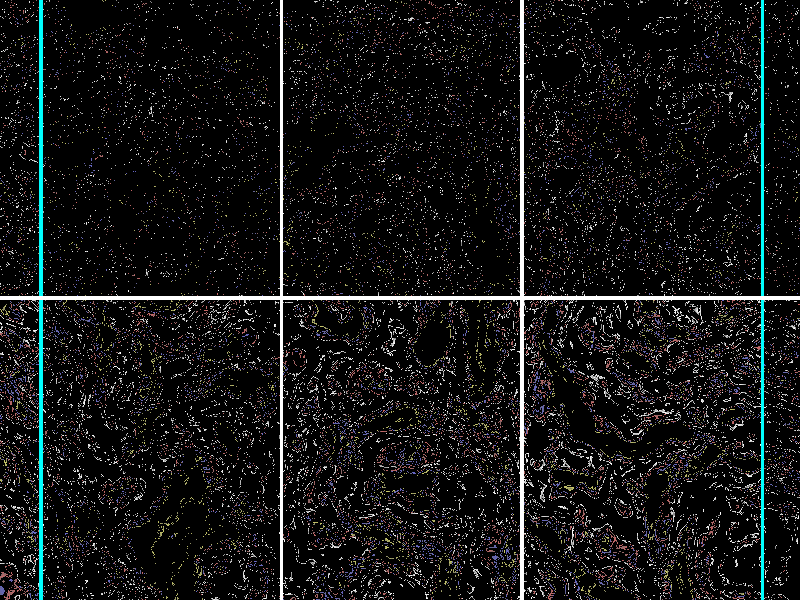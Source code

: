 // Persistence Of Vision raytracer version 3.5 sample file.

global_settings { assumed_gamma 2.2 }

#include "colors.inc"
#include "stars.inc"

camera {
    location <0, 0, -100>
    up y
    right x*1.33
    direction z
    angle 25
}

#declare Stripe=texture{pigment{White}finish{ambient 1 diffuse 0}}

#declare SF_123=
 texture
 {
   gradient x
   texture_map
   {
     [0/3+0.005 pigment{Cyan}finish{ambient 1 diffuse 0}]
     [0/3+0.005 Starfield1]
     [1/3       Starfield1]
     [1/3       Stripe]
     [1/3+0.005 Stripe]
     [1/3+0.005 Starfield2]
     [2/3       Starfield2]
     [2/3       Stripe]
     [2/3+0.005 Stripe]
     [2/3+0.005 Starfield3]
   }
 }

#declare SF_456=
 texture
 {
   gradient x
   texture_map
   {
     [0/3+0.005 pigment{Cyan}finish{ambient 1 diffuse 0}]
     [0/3+0.005 Starfield4]
     [1/3       Starfield4]
     [1/3       Stripe]
     [1/3+0.005 Stripe]
     [1/3+0.005 Starfield5]
     [2/3       Starfield5]
     [2/3       Stripe]
     [2/3+0.005 Stripe]
     [2/3+0.005 Starfield6]
   }
 }



plane {
 z,0
 hollow on
 texture
 {
   gradient y
   texture_map
   {
     [0/2+0.005 pigment{Cyan}finish{ambient 1 diffuse 0}]
     [0/2+0.005 SF_456]
     [1/2       SF_456]
     [1/2       Stripe]
     [1/2+0.005 Stripe]
     [1/2+0.005 SF_123]
   }
 }
 translate <-1/2,-1/2,0>
 scale 40
}

